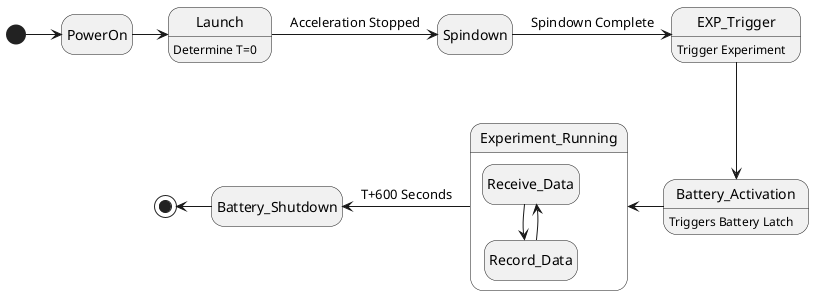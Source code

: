 @startuml Jupiter State Machine

hide empty description

Launch : Determine T=0
EXP_Trigger : Trigger Experiment
Battery_Activation : Triggers Battery Latch

[*] -right-> PowerOn
PowerOn -right-> Launch
Launch -right-> Spindown : Acceleration Stopped
Spindown -right-> EXP_Trigger : Spindown Complete
EXP_Trigger -down-> Battery_Activation
Battery_Activation -left-> Experiment_Running

state Experiment_Running {
    Receive_Data --> Record_Data
    Record_Data --> Receive_Data
}

Experiment_Running -left-> Battery_Shutdown : T+600 Seconds
Battery_Shutdown -left-> [*]

@enduml